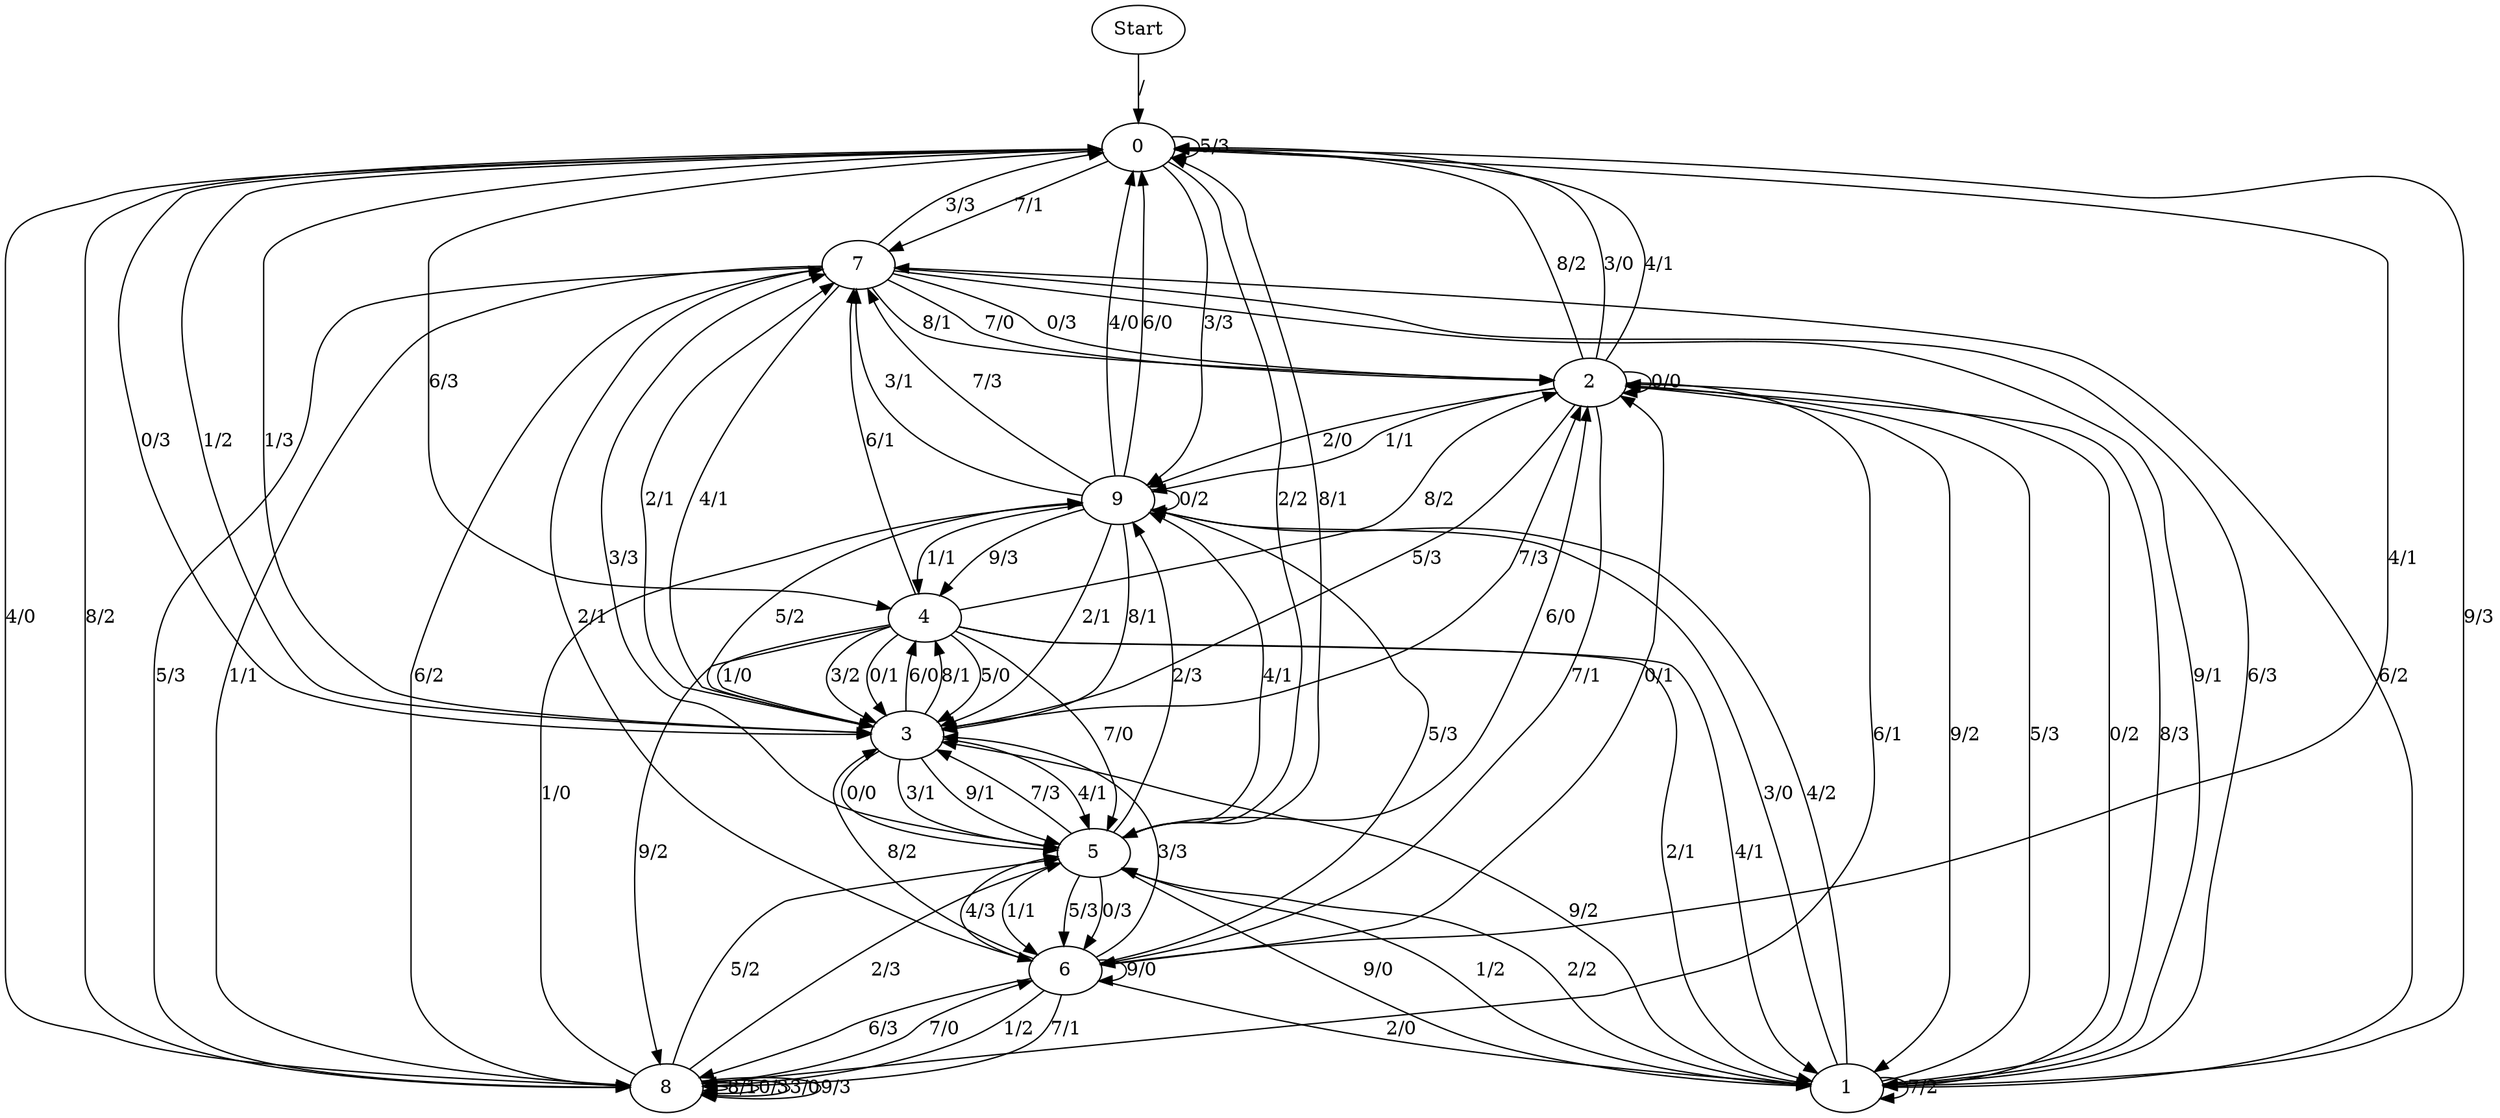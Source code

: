 digraph {
	Start -> 0 [label="/"]
	0 -> 7 [label="7/1"]
	0 -> 8 [label="8/2"]
	0 -> 6 [label="4/1"]
	0 -> 5 [label="2/2"]
	0 -> 1 [label="9/3"]
	0 -> 3 [label="0/3"]
	0 -> 0 [label="5/3"]
	0 -> 9 [label="3/3"]
	0 -> 4 [label="6/3"]
	0 -> 3 [label="1/2"]
	9 -> 0 [label="4/0"]
	9 -> 7 [label="7/3"]
	9 -> 3 [label="8/1"]
	9 -> 7 [label="3/1"]
	9 -> 4 [label="1/1"]
	9 -> 4 [label="9/3"]
	9 -> 9 [label="0/2"]
	9 -> 0 [label="6/0"]
	9 -> 3 [label="2/1"]
	7 -> 0 [label="3/3"]
	7 -> 8 [label="5/3"]
	7 -> 2 [label="8/1"]
	7 -> 2 [label="7/0"]
	7 -> 1 [label="9/1"]
	7 -> 6 [label="2/1"]
	7 -> 2 [label="0/3"]
	7 -> 8 [label="1/1"]
	7 -> 3 [label="4/1"]
	7 -> 1 [label="6/3"]
	5 -> 7 [label="3/3"]
	5 -> 9 [label="4/1"]
	5 -> 9 [label="2/3"]
	5 -> 6 [label="1/1"]
	5 -> 6 [label="5/3"]
	5 -> 1 [label="9/0"]
	5 -> 2 [label="6/0"]
	5 -> 6 [label="0/3"]
	5 -> 0 [label="8/1"]
	5 -> 3 [label="7/3"]
	6 -> 2 [label="0/1"]
	6 -> 1 [label="2/0"]
	6 -> 5 [label="4/3"]
	6 -> 3 [label="8/2"]
	6 -> 9 [label="5/3"]
	6 -> 8 [label="6/3"]
	6 -> 3 [label="3/3"]
	6 -> 8 [label="1/2"]
	6 -> 8 [label="7/1"]
	6 -> 6 [label="9/0"]
	3 -> 5 [label="9/1"]
	3 -> 5 [label="4/1"]
	3 -> 2 [label="7/3"]
	3 -> 9 [label="5/2"]
	3 -> 4 [label="6/0"]
	3 -> 4 [label="8/1"]
	3 -> 0 [label="1/3"]
	3 -> 5 [label="0/0"]
	3 -> 7 [label="2/1"]
	3 -> 5 [label="3/1"]
	4 -> 3 [label="5/0"]
	4 -> 8 [label="9/2"]
	4 -> 1 [label="2/1"]
	4 -> 1 [label="4/1"]
	4 -> 7 [label="6/1"]
	4 -> 3 [label="0/1"]
	4 -> 3 [label="1/0"]
	4 -> 2 [label="8/2"]
	4 -> 5 [label="7/0"]
	4 -> 3 [label="3/2"]
	2 -> 8 [label="6/1"]
	2 -> 6 [label="7/1"]
	2 -> 0 [label="3/0"]
	2 -> 3 [label="5/3"]
	2 -> 9 [label="2/0"]
	2 -> 0 [label="4/1"]
	2 -> 0 [label="8/2"]
	2 -> 1 [label="9/2"]
	2 -> 2 [label="0/0"]
	2 -> 9 [label="1/1"]
	8 -> 7 [label="6/2"]
	8 -> 6 [label="7/0"]
	8 -> 5 [label="5/2"]
	8 -> 5 [label="2/3"]
	8 -> 8 [label="8/1"]
	8 -> 8 [label="0/3"]
	8 -> 8 [label="3/0"]
	8 -> 8 [label="9/3"]
	8 -> 0 [label="4/0"]
	8 -> 9 [label="1/0"]
	1 -> 7 [label="6/2"]
	1 -> 2 [label="5/3"]
	1 -> 9 [label="3/0"]
	1 -> 2 [label="0/2"]
	1 -> 9 [label="4/2"]
	1 -> 3 [label="9/2"]
	1 -> 1 [label="7/2"]
	1 -> 5 [label="1/2"]
	1 -> 5 [label="2/2"]
	1 -> 2 [label="8/3"]
}